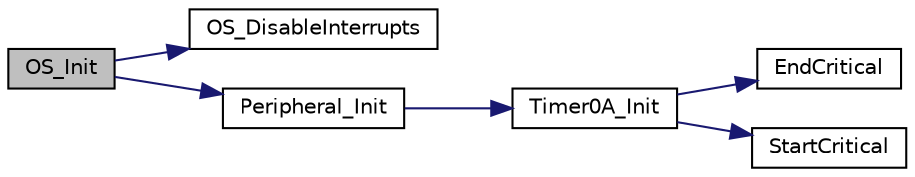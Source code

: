 digraph "OS_Init"
{
 // LATEX_PDF_SIZE
  edge [fontname="Helvetica",fontsize="10",labelfontname="Helvetica",labelfontsize="10"];
  node [fontname="Helvetica",fontsize="10",shape=record];
  rankdir="LR";
  Node1 [label="OS_Init",height=0.2,width=0.4,color="black", fillcolor="grey75", style="filled", fontcolor="black",tooltip="initialize operating system, disable interrupts until OS_Launch initialize OS controlled I/O: serial,..."];
  Node1 -> Node2 [color="midnightblue",fontsize="10",style="solid",fontname="Helvetica"];
  Node2 [label="OS_DisableInterrupts",height=0.2,width=0.4,color="black", fillcolor="white", style="filled",URL="$_o_s_8c.html#a682f413264c38d624e690a11e1640e92",tooltip=" "];
  Node1 -> Node3 [color="midnightblue",fontsize="10",style="solid",fontname="Helvetica"];
  Node3 [label="Peripheral_Init",height=0.2,width=0.4,color="black", fillcolor="white", style="filled",URL="$_o_s_8c.html#a4e1ed1b33e454c5906df521dcec8a3a6",tooltip="This function initializes extra IO used by OS, add new inits here."];
  Node3 -> Node4 [color="midnightblue",fontsize="10",style="solid",fontname="Helvetica"];
  Node4 [label="Timer0A_Init",height=0.2,width=0.4,color="black", fillcolor="white", style="filled",URL="$_timer_8c.html#a1f9f3c8e9e768dee252af6e09ebf3129",tooltip=" "];
  Node4 -> Node5 [color="midnightblue",fontsize="10",style="solid",fontname="Helvetica"];
  Node5 [label="EndCritical",height=0.2,width=0.4,color="black", fillcolor="white", style="filled",URL="$_timer_8c.html#ab951a617be3009367cd2abdb523990f6",tooltip=" "];
  Node4 -> Node6 [color="midnightblue",fontsize="10",style="solid",fontname="Helvetica"];
  Node6 [label="StartCritical",height=0.2,width=0.4,color="black", fillcolor="white", style="filled",URL="$_timer_8c.html#a98fbe9833188539e49482a97b3f9a99c",tooltip=" "];
}

